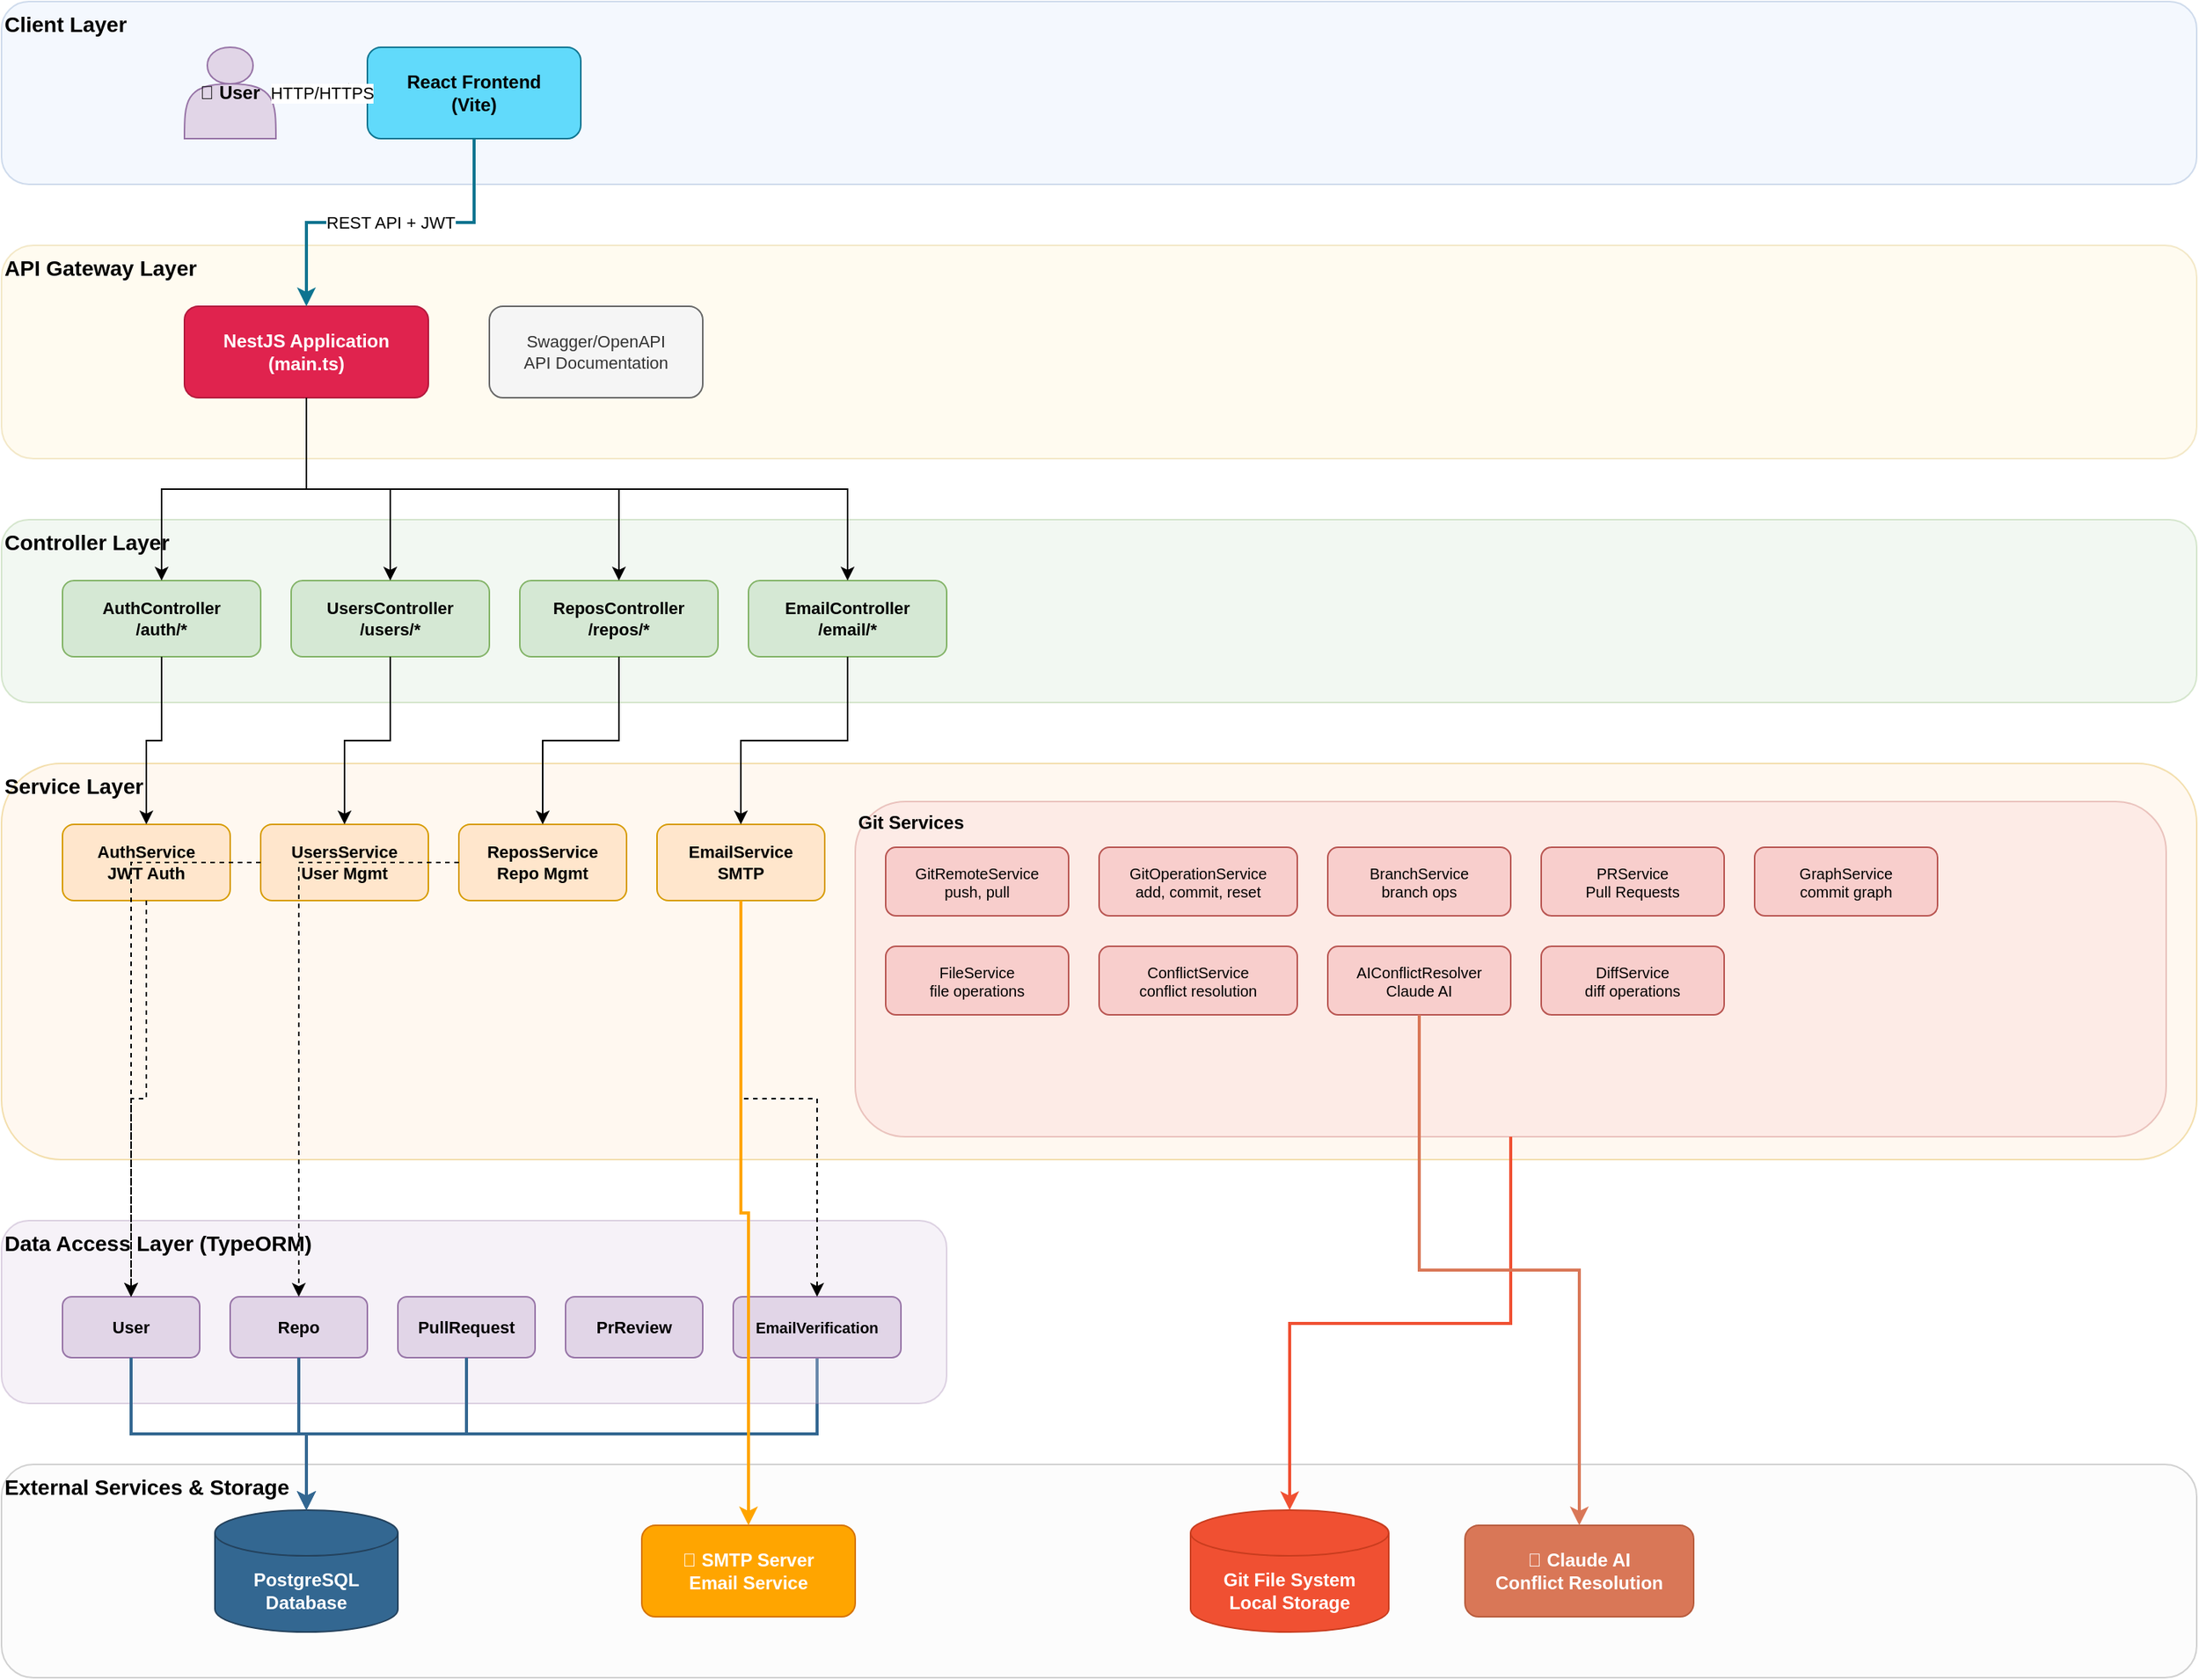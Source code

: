 <mxfile version="28.2.8">
  <diagram name="System Architecture" id="system-architecture">
    <mxGraphModel dx="2066" dy="1126" grid="1" gridSize="10" guides="1" tooltips="1" connect="1" arrows="1" fold="1" page="1" pageScale="1" pageWidth="1600" pageHeight="1200" math="0" shadow="0">
      <root>
        <mxCell id="0" />
        <mxCell id="1" parent="0" />
        <mxCell id="arrow18" style="edgeStyle=orthogonalEdgeStyle;rounded=0;orthogonalLoop=1;jettySize=auto;html=1;strokeWidth=2;strokeColor=#336791;" parent="1" source="email-entity" target="postgres" edge="1">
          <mxGeometry relative="1" as="geometry">
            <Array as="points">
              <mxPoint x="615" y="980" />
              <mxPoint x="280" y="980" />
            </Array>
          </mxGeometry>
        </mxCell>
        <mxCell id="client-bg" value="Client Layer" style="rounded=1;whiteSpace=wrap;html=1;fillColor=#dae8fc;strokeColor=#6c8ebf;align=left;verticalAlign=top;fontSize=14;fontStyle=1;opacity=30;" parent="1" vertex="1">
          <mxGeometry x="80" y="40" width="1440" height="120" as="geometry" />
        </mxCell>
        <mxCell id="user" value="👤 User" style="shape=actor;whiteSpace=wrap;html=1;fillColor=#e1d5e7;strokeColor=#9673a6;fontSize=12;fontStyle=1;" parent="1" vertex="1">
          <mxGeometry x="200" y="70" width="60" height="60" as="geometry" />
        </mxCell>
        <mxCell id="frontend" value="React Frontend&lt;br&gt;(Vite)" style="rounded=1;whiteSpace=wrap;html=1;fillColor=#61dafb;strokeColor=#0e7490;fontSize=12;fontStyle=1;" parent="1" vertex="1">
          <mxGeometry x="320" y="70" width="140" height="60" as="geometry" />
        </mxCell>
        <mxCell id="arrow1" value="HTTP/HTTPS" style="edgeStyle=orthogonalEdgeStyle;rounded=0;orthogonalLoop=1;jettySize=auto;html=1;exitX=1;exitY=0.5;exitDx=0;exitDy=0;exitPerimeter=0;entryX=0;entryY=0.5;entryDx=0;entryDy=0;strokeWidth=2;" parent="1" source="user" target="frontend" edge="1">
          <mxGeometry relative="1" as="geometry" />
        </mxCell>
        <mxCell id="gateway-bg" value="API Gateway Layer" style="rounded=1;whiteSpace=wrap;html=1;fillColor=#fff2cc;strokeColor=#d6b656;align=left;verticalAlign=top;fontSize=14;fontStyle=1;opacity=30;" parent="1" vertex="1">
          <mxGeometry x="80" y="200" width="1440" height="140" as="geometry" />
        </mxCell>
        <mxCell id="nestjs" value="NestJS Application&lt;br&gt;(main.ts)" style="rounded=1;whiteSpace=wrap;html=1;fillColor=#e0234e;strokeColor=#b31a3d;fontColor=#ffffff;fontSize=12;fontStyle=1;" parent="1" vertex="1">
          <mxGeometry x="200" y="240" width="160" height="60" as="geometry" />
        </mxCell>
        <mxCell id="swagger" value="Swagger/OpenAPI&lt;br&gt;API Documentation" style="rounded=1;whiteSpace=wrap;html=1;fillColor=#f5f5f5;strokeColor=#666666;fontColor=#333333;fontSize=11;" parent="1" vertex="1">
          <mxGeometry x="400" y="240" width="140" height="60" as="geometry" />
        </mxCell>
        <mxCell id="arrow2" value="REST API + JWT" style="edgeStyle=orthogonalEdgeStyle;rounded=0;orthogonalLoop=1;jettySize=auto;html=1;exitX=0.5;exitY=1;exitDx=0;exitDy=0;entryX=0.5;entryY=0;entryDx=0;entryDy=0;strokeWidth=2;strokeColor=#0e7490;" parent="1" source="frontend" target="nestjs" edge="1">
          <mxGeometry relative="1" as="geometry" />
        </mxCell>
        <mxCell id="controller-bg" value="Controller Layer" style="rounded=1;whiteSpace=wrap;html=1;fillColor=#d5e8d4;strokeColor=#82b366;align=left;verticalAlign=top;fontSize=14;fontStyle=1;opacity=30;" parent="1" vertex="1">
          <mxGeometry x="80" y="380" width="1440" height="120" as="geometry" />
        </mxCell>
        <mxCell id="auth-ctrl" value="AuthController&lt;br&gt;/auth/*" style="rounded=1;whiteSpace=wrap;html=1;fillColor=#d5e8d4;strokeColor=#82b366;fontSize=11;fontStyle=1;" parent="1" vertex="1">
          <mxGeometry x="120" y="420" width="130" height="50" as="geometry" />
        </mxCell>
        <mxCell id="user-ctrl" value="UsersController&lt;br&gt;/users/*" style="rounded=1;whiteSpace=wrap;html=1;fillColor=#d5e8d4;strokeColor=#82b366;fontSize=11;fontStyle=1;" parent="1" vertex="1">
          <mxGeometry x="270" y="420" width="130" height="50" as="geometry" />
        </mxCell>
        <mxCell id="repo-ctrl" value="ReposController&lt;br&gt;/repos/*" style="rounded=1;whiteSpace=wrap;html=1;fillColor=#d5e8d4;strokeColor=#82b366;fontSize=11;fontStyle=1;" parent="1" vertex="1">
          <mxGeometry x="420" y="420" width="130" height="50" as="geometry" />
        </mxCell>
        <mxCell id="email-ctrl" value="EmailController&lt;br&gt;/email/*" style="rounded=1;whiteSpace=wrap;html=1;fillColor=#d5e8d4;strokeColor=#82b366;fontSize=11;fontStyle=1;" parent="1" vertex="1">
          <mxGeometry x="570" y="420" width="130" height="50" as="geometry" />
        </mxCell>
        <mxCell id="arrow3" style="edgeStyle=orthogonalEdgeStyle;rounded=0;orthogonalLoop=1;jettySize=auto;html=1;exitX=0.5;exitY=1;exitDx=0;exitDy=0;strokeWidth=1;" parent="1" source="nestjs" target="auth-ctrl" edge="1">
          <mxGeometry relative="1" as="geometry" />
        </mxCell>
        <mxCell id="arrow4" style="edgeStyle=orthogonalEdgeStyle;rounded=0;orthogonalLoop=1;jettySize=auto;html=1;exitX=0.5;exitY=1;exitDx=0;exitDy=0;strokeWidth=1;" parent="1" source="nestjs" target="user-ctrl" edge="1">
          <mxGeometry relative="1" as="geometry" />
        </mxCell>
        <mxCell id="arrow5" style="edgeStyle=orthogonalEdgeStyle;rounded=0;orthogonalLoop=1;jettySize=auto;html=1;exitX=0.5;exitY=1;exitDx=0;exitDy=0;strokeWidth=1;" parent="1" source="nestjs" target="repo-ctrl" edge="1">
          <mxGeometry relative="1" as="geometry" />
        </mxCell>
        <mxCell id="arrow6" style="edgeStyle=orthogonalEdgeStyle;rounded=0;orthogonalLoop=1;jettySize=auto;html=1;exitX=0.5;exitY=1;exitDx=0;exitDy=0;strokeWidth=1;" parent="1" source="nestjs" target="email-ctrl" edge="1">
          <mxGeometry relative="1" as="geometry" />
        </mxCell>
        <mxCell id="service-bg" value="Service Layer" style="rounded=1;whiteSpace=wrap;html=1;fillColor=#ffe6cc;strokeColor=#d79b00;align=left;verticalAlign=top;fontSize=14;fontStyle=1;opacity=30;" parent="1" vertex="1">
          <mxGeometry x="80" y="540" width="1440" height="260" as="geometry" />
        </mxCell>
        <mxCell id="auth-svc" value="AuthService&lt;br&gt;JWT Auth" style="rounded=1;whiteSpace=wrap;html=1;fillColor=#ffe6cc;strokeColor=#d79b00;fontSize=11;fontStyle=1;" parent="1" vertex="1">
          <mxGeometry x="120" y="580" width="110" height="50" as="geometry" />
        </mxCell>
        <mxCell id="user-svc" value="UsersService&lt;br&gt;User Mgmt" style="rounded=1;whiteSpace=wrap;html=1;fillColor=#ffe6cc;strokeColor=#d79b00;fontSize=11;fontStyle=1;" parent="1" vertex="1">
          <mxGeometry x="250" y="580" width="110" height="50" as="geometry" />
        </mxCell>
        <mxCell id="repo-svc" value="ReposService&lt;br&gt;Repo Mgmt" style="rounded=1;whiteSpace=wrap;html=1;fillColor=#ffe6cc;strokeColor=#d79b00;fontSize=11;fontStyle=1;" parent="1" vertex="1">
          <mxGeometry x="380" y="580" width="110" height="50" as="geometry" />
        </mxCell>
        <mxCell id="email-svc" value="EmailService&lt;br&gt;SMTP" style="rounded=1;whiteSpace=wrap;html=1;fillColor=#ffe6cc;strokeColor=#d79b00;fontSize=11;fontStyle=1;" parent="1" vertex="1">
          <mxGeometry x="510" y="580" width="110" height="50" as="geometry" />
        </mxCell>
        <mxCell id="git-services-bg" value="Git Services" style="rounded=1;whiteSpace=wrap;html=1;fillColor=#f8cecc;strokeColor=#b85450;align=left;verticalAlign=top;fontSize=12;fontStyle=1;opacity=30;" parent="1" vertex="1">
          <mxGeometry x="640" y="565" width="860" height="220" as="geometry" />
        </mxCell>
        <mxCell id="git-remote" value="GitRemoteService&lt;br&gt;push, pull" style="rounded=1;whiteSpace=wrap;html=1;fillColor=#f8cecc;strokeColor=#b85450;fontSize=10;" parent="1" vertex="1">
          <mxGeometry x="660" y="595" width="120" height="45" as="geometry" />
        </mxCell>
        <mxCell id="git-op" value="GitOperationService&lt;br&gt;add, commit, reset" style="rounded=1;whiteSpace=wrap;html=1;fillColor=#f8cecc;strokeColor=#b85450;fontSize=10;" parent="1" vertex="1">
          <mxGeometry x="800" y="595" width="130" height="45" as="geometry" />
        </mxCell>
        <mxCell id="branch-svc" value="BranchService&lt;br&gt;branch ops" style="rounded=1;whiteSpace=wrap;html=1;fillColor=#f8cecc;strokeColor=#b85450;fontSize=10;" parent="1" vertex="1">
          <mxGeometry x="950" y="595" width="120" height="45" as="geometry" />
        </mxCell>
        <mxCell id="pr-svc" value="PRService&lt;br&gt;Pull Requests" style="rounded=1;whiteSpace=wrap;html=1;fillColor=#f8cecc;strokeColor=#b85450;fontSize=10;" parent="1" vertex="1">
          <mxGeometry x="1090" y="595" width="120" height="45" as="geometry" />
        </mxCell>
        <mxCell id="file-svc" value="FileService&lt;br&gt;file operations" style="rounded=1;whiteSpace=wrap;html=1;fillColor=#f8cecc;strokeColor=#b85450;fontSize=10;" parent="1" vertex="1">
          <mxGeometry x="660" y="660" width="120" height="45" as="geometry" />
        </mxCell>
        <mxCell id="conflict-svc" value="ConflictService&lt;br&gt;conflict resolution" style="rounded=1;whiteSpace=wrap;html=1;fillColor=#f8cecc;strokeColor=#b85450;fontSize=10;" parent="1" vertex="1">
          <mxGeometry x="800" y="660" width="130" height="45" as="geometry" />
        </mxCell>
        <mxCell id="ai-svc" value="AIConflictResolver&lt;br&gt;Claude AI" style="rounded=1;whiteSpace=wrap;html=1;fillColor=#f8cecc;strokeColor=#b85450;fontSize=10;" parent="1" vertex="1">
          <mxGeometry x="950" y="660" width="120" height="45" as="geometry" />
        </mxCell>
        <mxCell id="diff-svc" value="DiffService&lt;br&gt;diff operations" style="rounded=1;whiteSpace=wrap;html=1;fillColor=#f8cecc;strokeColor=#b85450;fontSize=10;" parent="1" vertex="1">
          <mxGeometry x="1090" y="660" width="120" height="45" as="geometry" />
        </mxCell>
        <mxCell id="git-graph-svc" value="GraphService&lt;br&gt;commit graph" style="rounded=1;whiteSpace=wrap;html=1;fillColor=#f8cecc;strokeColor=#b85450;fontSize=10;" parent="1" vertex="1">
          <mxGeometry x="1230" y="595" width="120" height="45" as="geometry" />
        </mxCell>
        <mxCell id="arrow7" style="edgeStyle=orthogonalEdgeStyle;rounded=0;orthogonalLoop=1;jettySize=auto;html=1;strokeWidth=1;" parent="1" source="auth-ctrl" target="auth-svc" edge="1">
          <mxGeometry relative="1" as="geometry" />
        </mxCell>
        <mxCell id="arrow8" style="edgeStyle=orthogonalEdgeStyle;rounded=0;orthogonalLoop=1;jettySize=auto;html=1;strokeWidth=1;" parent="1" source="user-ctrl" target="user-svc" edge="1">
          <mxGeometry relative="1" as="geometry" />
        </mxCell>
        <mxCell id="arrow9" style="edgeStyle=orthogonalEdgeStyle;rounded=0;orthogonalLoop=1;jettySize=auto;html=1;strokeWidth=1;" parent="1" source="repo-ctrl" target="repo-svc" edge="1">
          <mxGeometry relative="1" as="geometry" />
        </mxCell>
        <mxCell id="arrow10" style="edgeStyle=orthogonalEdgeStyle;rounded=0;orthogonalLoop=1;jettySize=auto;html=1;strokeWidth=1;" parent="1" source="email-ctrl" target="email-svc" edge="1">
          <mxGeometry relative="1" as="geometry" />
        </mxCell>
        <mxCell id="data-bg" value="Data Access Layer (TypeORM)" style="rounded=1;whiteSpace=wrap;html=1;fillColor=#e1d5e7;strokeColor=#9673a6;align=left;verticalAlign=top;fontSize=14;fontStyle=1;opacity=30;" parent="1" vertex="1">
          <mxGeometry x="80" y="840" width="620" height="120" as="geometry" />
        </mxCell>
        <mxCell id="user-entity" value="User" style="rounded=1;whiteSpace=wrap;html=1;fillColor=#e1d5e7;strokeColor=#9673a6;fontSize=11;fontStyle=1;" parent="1" vertex="1">
          <mxGeometry x="120" y="890" width="90" height="40" as="geometry" />
        </mxCell>
        <mxCell id="repo-entity" value="Repo" style="rounded=1;whiteSpace=wrap;html=1;fillColor=#e1d5e7;strokeColor=#9673a6;fontSize=11;fontStyle=1;" parent="1" vertex="1">
          <mxGeometry x="230" y="890" width="90" height="40" as="geometry" />
        </mxCell>
        <mxCell id="pr-entity" value="PullRequest" style="rounded=1;whiteSpace=wrap;html=1;fillColor=#e1d5e7;strokeColor=#9673a6;fontSize=11;fontStyle=1;" parent="1" vertex="1">
          <mxGeometry x="340" y="890" width="90" height="40" as="geometry" />
        </mxCell>
        <mxCell id="review-entity" value="PrReview" style="rounded=1;whiteSpace=wrap;html=1;fillColor=#e1d5e7;strokeColor=#9673a6;fontSize=11;fontStyle=1;" parent="1" vertex="1">
          <mxGeometry x="450" y="890" width="90" height="40" as="geometry" />
        </mxCell>
        <mxCell id="email-entity" value="EmailVerification" style="rounded=1;whiteSpace=wrap;html=1;fillColor=#e1d5e7;strokeColor=#9673a6;fontSize=10;fontStyle=1;" parent="1" vertex="1">
          <mxGeometry x="560" y="890" width="110" height="40" as="geometry" />
        </mxCell>
        <mxCell id="arrow11" style="edgeStyle=orthogonalEdgeStyle;rounded=0;orthogonalLoop=1;jettySize=auto;html=1;strokeWidth=1;dashed=1;" parent="1" source="auth-svc" target="user-entity" edge="1">
          <mxGeometry relative="1" as="geometry" />
        </mxCell>
        <mxCell id="arrow12" style="edgeStyle=orthogonalEdgeStyle;rounded=0;orthogonalLoop=1;jettySize=auto;html=1;strokeWidth=1;dashed=1;" parent="1" source="user-svc" target="user-entity" edge="1">
          <mxGeometry relative="1" as="geometry" />
        </mxCell>
        <mxCell id="arrow13" style="edgeStyle=orthogonalEdgeStyle;rounded=0;orthogonalLoop=1;jettySize=auto;html=1;strokeWidth=1;dashed=1;" parent="1" source="repo-svc" target="repo-entity" edge="1">
          <mxGeometry relative="1" as="geometry" />
        </mxCell>
        <mxCell id="arrow14" style="edgeStyle=orthogonalEdgeStyle;rounded=0;orthogonalLoop=1;jettySize=auto;html=1;strokeWidth=1;dashed=1;" parent="1" source="email-svc" target="email-entity" edge="1">
          <mxGeometry relative="1" as="geometry" />
        </mxCell>
        <mxCell id="external-bg" value="External Services &amp; Storage" style="rounded=1;whiteSpace=wrap;html=1;fillColor=#f5f5f5;strokeColor=#666666;align=left;verticalAlign=top;fontSize=14;fontStyle=1;opacity=30;" parent="1" vertex="1">
          <mxGeometry x="80" y="1000" width="1440" height="140" as="geometry" />
        </mxCell>
        <mxCell id="postgres" value="PostgreSQL&lt;br&gt;Database" style="shape=cylinder3;whiteSpace=wrap;html=1;boundedLbl=1;backgroundOutline=1;size=15;fillColor=#336791;strokeColor=#23415c;fontColor=#ffffff;fontSize=12;fontStyle=1;" parent="1" vertex="1">
          <mxGeometry x="220" y="1030" width="120" height="80" as="geometry" />
        </mxCell>
        <mxCell id="git-storage" value="Git File System&lt;br&gt;Local Storage" style="shape=cylinder3;whiteSpace=wrap;html=1;boundedLbl=1;backgroundOutline=1;size=15;fillColor=#f05032;strokeColor=#c83c1e;fontColor=#ffffff;fontSize=12;fontStyle=1;" parent="1" vertex="1">
          <mxGeometry x="860" y="1030" width="130" height="80" as="geometry" />
        </mxCell>
        <mxCell id="smtp" value="📧 SMTP Server&lt;br&gt;Email Service" style="rounded=1;whiteSpace=wrap;html=1;fillColor=#ffa500;strokeColor=#d67300;fontColor=#ffffff;fontSize=12;fontStyle=1;" parent="1" vertex="1">
          <mxGeometry x="500" y="1040" width="140" height="60" as="geometry" />
        </mxCell>
        <mxCell id="claude" value="🤖 Claude AI&lt;br&gt;Conflict Resolution" style="rounded=1;whiteSpace=wrap;html=1;fillColor=#d97757;strokeColor=#b85c3d;fontColor=#ffffff;fontSize=12;fontStyle=1;" parent="1" vertex="1">
          <mxGeometry x="1040" y="1040" width="150" height="60" as="geometry" />
        </mxCell>
        <mxCell id="arrow15" style="edgeStyle=orthogonalEdgeStyle;rounded=0;orthogonalLoop=1;jettySize=auto;html=1;strokeWidth=2;strokeColor=#336791;" parent="1" source="user-entity" target="postgres" edge="1">
          <mxGeometry relative="1" as="geometry">
            <Array as="points">
              <mxPoint x="165" y="980" />
              <mxPoint x="280" y="980" />
            </Array>
          </mxGeometry>
        </mxCell>
        <mxCell id="arrow16" style="edgeStyle=orthogonalEdgeStyle;rounded=0;orthogonalLoop=1;jettySize=auto;html=1;strokeWidth=2;strokeColor=#336791;" parent="1" source="repo-entity" target="postgres" edge="1">
          <mxGeometry relative="1" as="geometry">
            <Array as="points">
              <mxPoint x="275" y="980" />
              <mxPoint x="280" y="980" />
            </Array>
          </mxGeometry>
        </mxCell>
        <mxCell id="arrow17" style="edgeStyle=orthogonalEdgeStyle;rounded=0;orthogonalLoop=1;jettySize=auto;html=1;strokeWidth=2;strokeColor=#336791;" parent="1" source="pr-entity" target="postgres" edge="1">
          <mxGeometry relative="1" as="geometry">
            <Array as="points">
              <mxPoint x="385" y="980" />
              <mxPoint x="280" y="980" />
            </Array>
          </mxGeometry>
        </mxCell>
        <mxCell id="arrow19" style="edgeStyle=orthogonalEdgeStyle;rounded=0;orthogonalLoop=1;jettySize=auto;html=1;strokeWidth=2;strokeColor=#f05032;entryX=0.5;entryY=0;entryDx=0;entryDy=0;entryPerimeter=0;" parent="1" source="git-services-bg" target="git-storage" edge="1">
          <mxGeometry relative="1" as="geometry" />
        </mxCell>
        <mxCell id="arrow20" style="edgeStyle=orthogonalEdgeStyle;rounded=0;orthogonalLoop=1;jettySize=auto;html=1;strokeWidth=2;strokeColor=#ffa500;" parent="1" source="email-svc" target="smtp" edge="1">
          <mxGeometry relative="1" as="geometry" />
        </mxCell>
        <mxCell id="arrow21" style="edgeStyle=orthogonalEdgeStyle;rounded=0;orthogonalLoop=1;jettySize=auto;html=1;strokeWidth=2;strokeColor=#d97757;" parent="1" source="ai-svc" target="claude" edge="1">
          <mxGeometry relative="1" as="geometry" />
        </mxCell>
      </root>
    </mxGraphModel>
  </diagram>
</mxfile>
